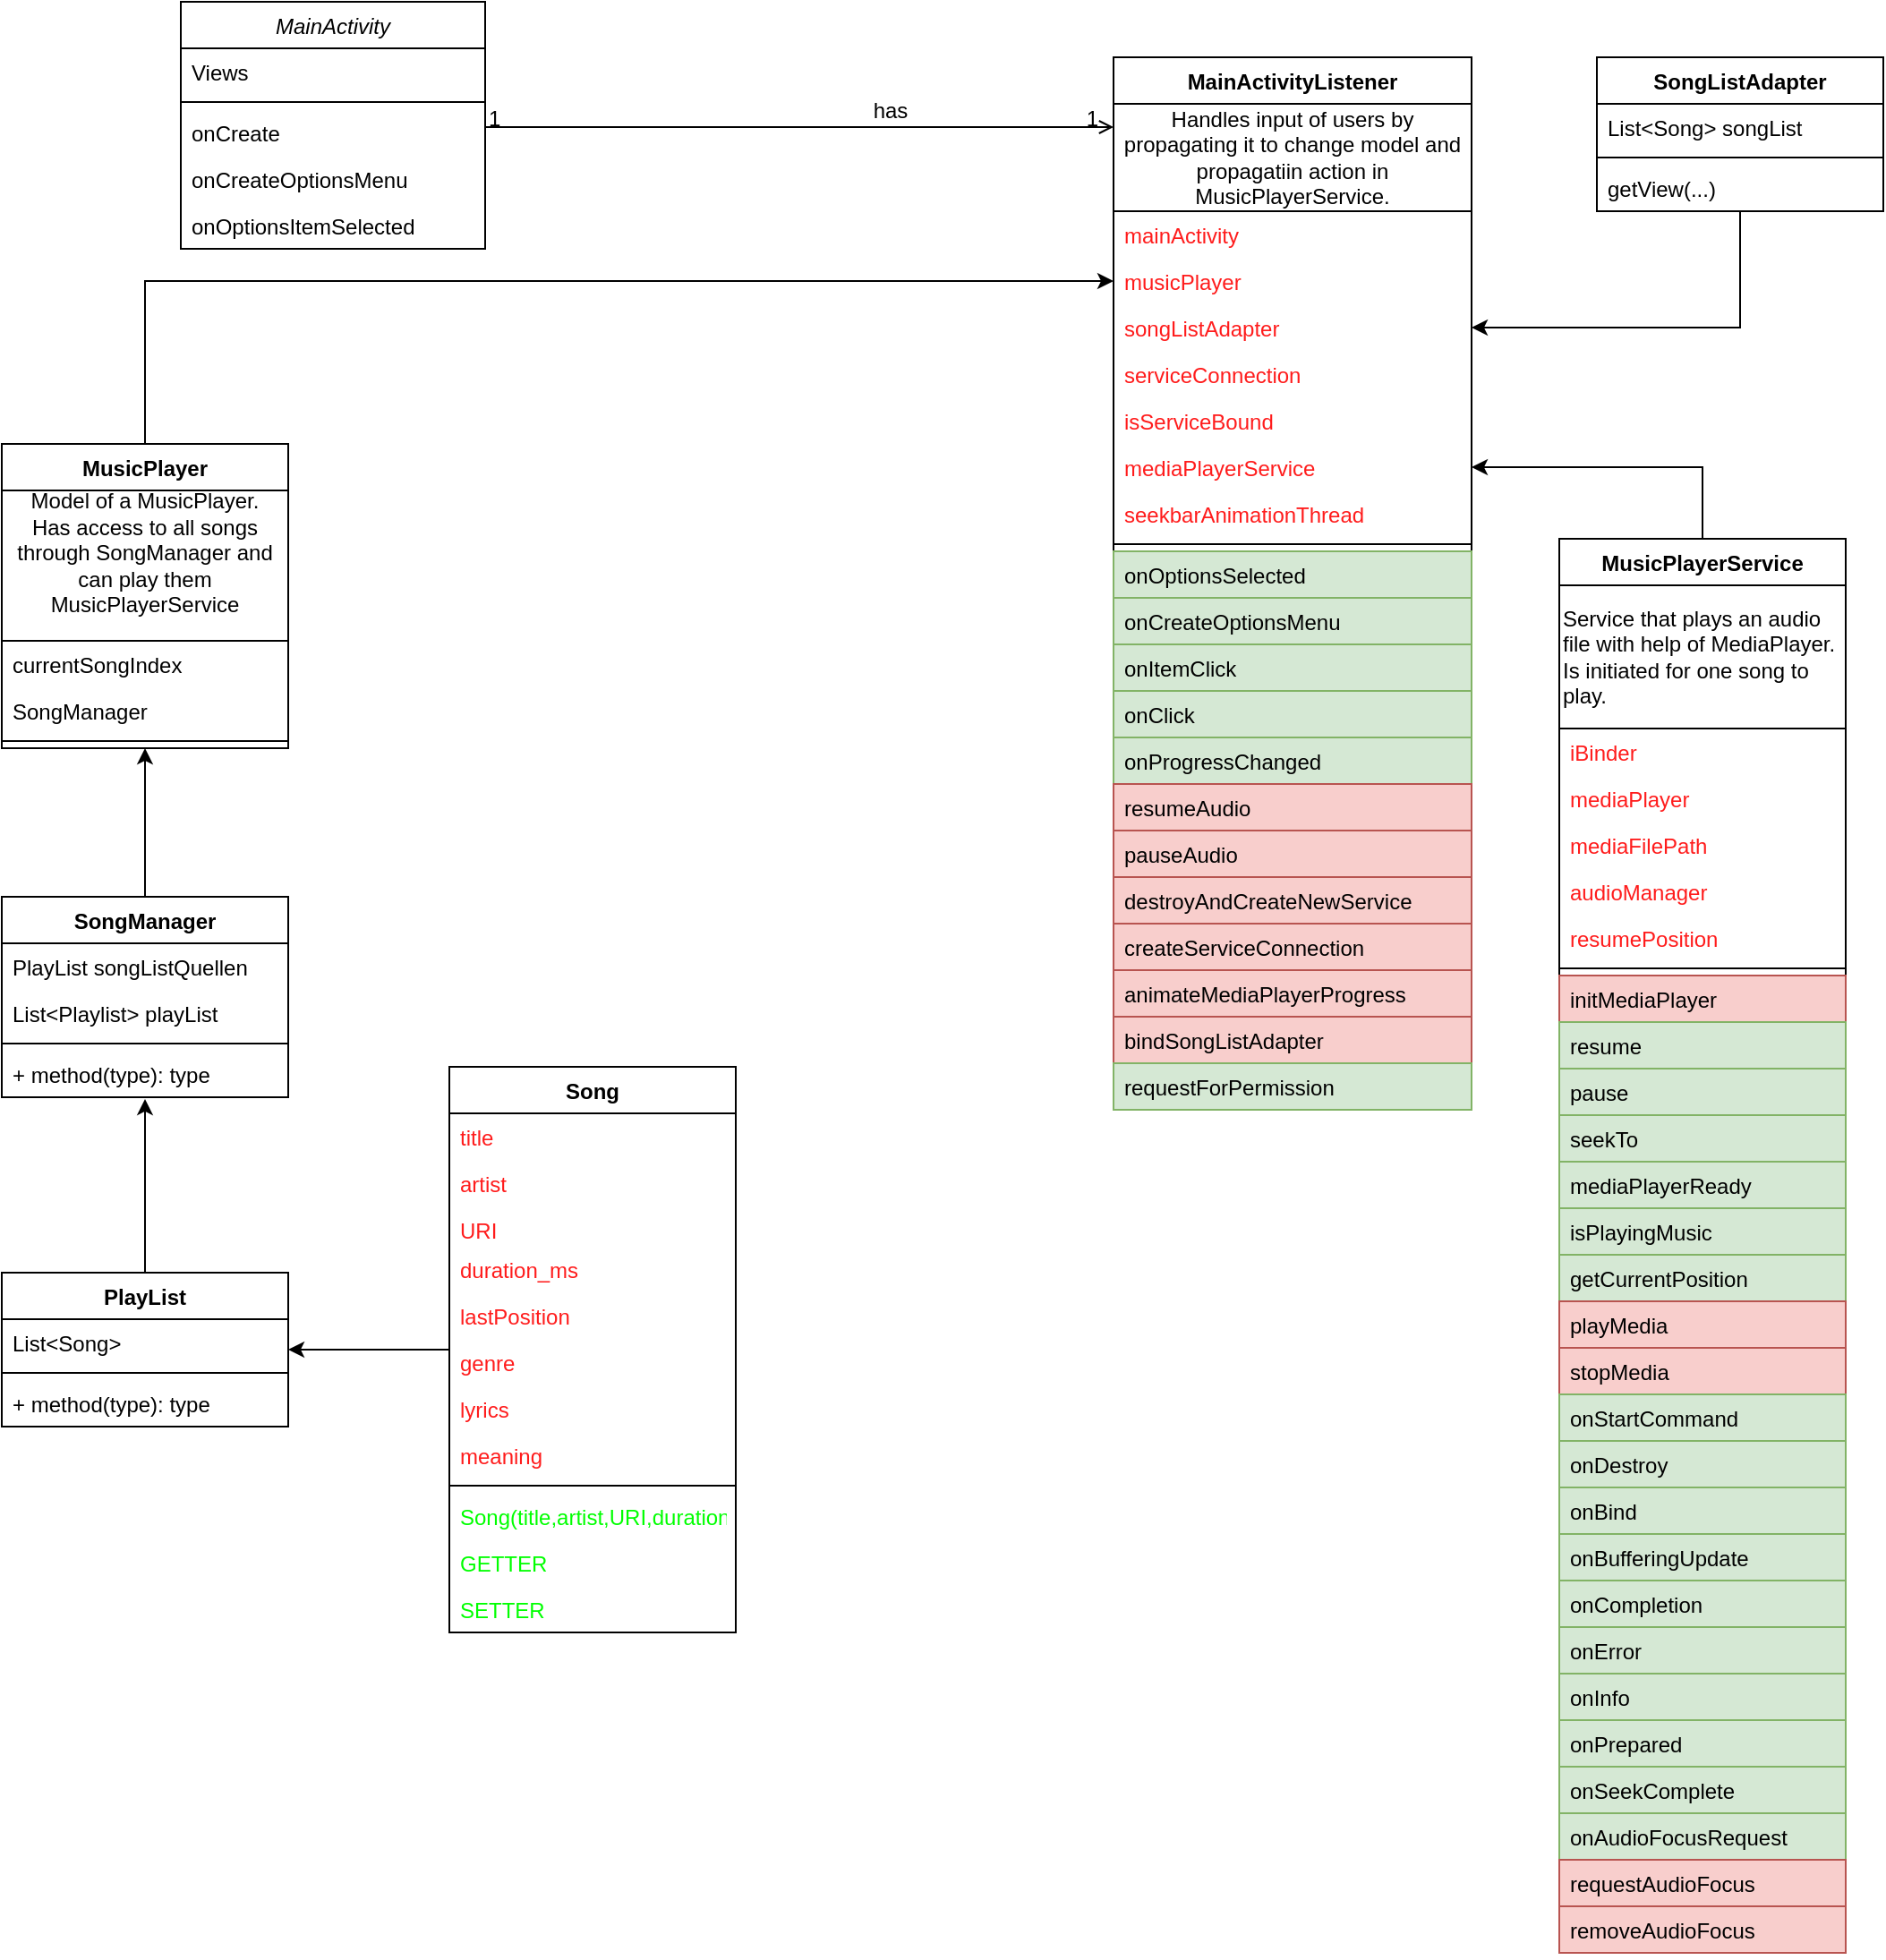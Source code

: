 <mxfile version="14.1.8" type="github">
  <diagram id="C5RBs43oDa-KdzZeNtuy" name="Page-1">
    <mxGraphModel dx="1422" dy="735" grid="1" gridSize="10" guides="1" tooltips="1" connect="1" arrows="1" fold="1" page="1" pageScale="1" pageWidth="827" pageHeight="1169" math="0" shadow="0">
      <root>
        <mxCell id="WIyWlLk6GJQsqaUBKTNV-0" />
        <mxCell id="WIyWlLk6GJQsqaUBKTNV-1" parent="WIyWlLk6GJQsqaUBKTNV-0" />
        <mxCell id="zkfFHV4jXpPFQw0GAbJ--0" value="MainActivity" style="swimlane;fontStyle=2;align=center;verticalAlign=top;childLayout=stackLayout;horizontal=1;startSize=26;horizontalStack=0;resizeParent=1;resizeLast=0;collapsible=1;marginBottom=0;rounded=0;shadow=0;strokeWidth=1;" parent="WIyWlLk6GJQsqaUBKTNV-1" vertex="1">
          <mxGeometry x="140" y="10" width="170" height="138" as="geometry">
            <mxRectangle x="230" y="140" width="160" height="26" as="alternateBounds" />
          </mxGeometry>
        </mxCell>
        <mxCell id="zkfFHV4jXpPFQw0GAbJ--1" value="Views" style="text;align=left;verticalAlign=top;spacingLeft=4;spacingRight=4;overflow=hidden;rotatable=0;points=[[0,0.5],[1,0.5]];portConstraint=eastwest;" parent="zkfFHV4jXpPFQw0GAbJ--0" vertex="1">
          <mxGeometry y="26" width="170" height="26" as="geometry" />
        </mxCell>
        <mxCell id="zkfFHV4jXpPFQw0GAbJ--4" value="" style="line;html=1;strokeWidth=1;align=left;verticalAlign=middle;spacingTop=-1;spacingLeft=3;spacingRight=3;rotatable=0;labelPosition=right;points=[];portConstraint=eastwest;" parent="zkfFHV4jXpPFQw0GAbJ--0" vertex="1">
          <mxGeometry y="52" width="170" height="8" as="geometry" />
        </mxCell>
        <mxCell id="zkfFHV4jXpPFQw0GAbJ--5" value="onCreate&#xa;" style="text;align=left;verticalAlign=top;spacingLeft=4;spacingRight=4;overflow=hidden;rotatable=0;points=[[0,0.5],[1,0.5]];portConstraint=eastwest;" parent="zkfFHV4jXpPFQw0GAbJ--0" vertex="1">
          <mxGeometry y="60" width="170" height="26" as="geometry" />
        </mxCell>
        <mxCell id="A6s-E-ukSPN_syaUcLGg-0" value="onCreateOptionsMenu&#xa;&#xa;" style="text;align=left;verticalAlign=top;spacingLeft=4;spacingRight=4;overflow=hidden;rotatable=0;points=[[0,0.5],[1,0.5]];portConstraint=eastwest;" parent="zkfFHV4jXpPFQw0GAbJ--0" vertex="1">
          <mxGeometry y="86" width="170" height="26" as="geometry" />
        </mxCell>
        <mxCell id="A6s-E-ukSPN_syaUcLGg-1" value="onOptionsItemSelected&#xa;" style="text;align=left;verticalAlign=top;spacingLeft=4;spacingRight=4;overflow=hidden;rotatable=0;points=[[0,0.5],[1,0.5]];portConstraint=eastwest;" parent="zkfFHV4jXpPFQw0GAbJ--0" vertex="1">
          <mxGeometry y="112" width="170" height="26" as="geometry" />
        </mxCell>
        <mxCell id="zkfFHV4jXpPFQw0GAbJ--17" value="MainActivityListener" style="swimlane;fontStyle=1;align=center;verticalAlign=top;childLayout=stackLayout;horizontal=1;startSize=26;horizontalStack=0;resizeParent=1;resizeLast=0;collapsible=1;marginBottom=0;rounded=0;shadow=0;strokeWidth=1;" parent="WIyWlLk6GJQsqaUBKTNV-1" vertex="1">
          <mxGeometry x="661" y="41" width="200" height="588" as="geometry">
            <mxRectangle x="550" y="140" width="160" height="26" as="alternateBounds" />
          </mxGeometry>
        </mxCell>
        <mxCell id="5qoIg5QfOp-UZJT98IV1-1" value="Handles input of users by propagating it to change model and propagatiin action in MusicPlayerService." style="rounded=0;whiteSpace=wrap;html=1;" vertex="1" parent="zkfFHV4jXpPFQw0GAbJ--17">
          <mxGeometry y="26" width="200" height="60" as="geometry" />
        </mxCell>
        <mxCell id="zkfFHV4jXpPFQw0GAbJ--18" value="mainActivity" style="text;align=left;verticalAlign=top;spacingLeft=4;spacingRight=4;overflow=hidden;rotatable=0;points=[[0,0.5],[1,0.5]];portConstraint=eastwest;fontColor=#FF1C1C;" parent="zkfFHV4jXpPFQw0GAbJ--17" vertex="1">
          <mxGeometry y="86" width="200" height="26" as="geometry" />
        </mxCell>
        <mxCell id="WmSsQWFspVbdHXG4wbYn-8" value="musicPlayer" style="text;align=left;verticalAlign=top;spacingLeft=4;spacingRight=4;overflow=hidden;rotatable=0;points=[[0,0.5],[1,0.5]];portConstraint=eastwest;rounded=0;shadow=0;html=0;fontColor=#FF1C1C;" parent="zkfFHV4jXpPFQw0GAbJ--17" vertex="1">
          <mxGeometry y="112" width="200" height="26" as="geometry" />
        </mxCell>
        <mxCell id="A6s-E-ukSPN_syaUcLGg-9" value="songListAdapter&#xa;" style="text;align=left;verticalAlign=top;spacingLeft=4;spacingRight=4;overflow=hidden;rotatable=0;points=[[0,0.5],[1,0.5]];portConstraint=eastwest;rounded=0;shadow=0;html=0;fontColor=#FF1C1C;" parent="zkfFHV4jXpPFQw0GAbJ--17" vertex="1">
          <mxGeometry y="138" width="200" height="26" as="geometry" />
        </mxCell>
        <mxCell id="zkfFHV4jXpPFQw0GAbJ--20" value="serviceConnection" style="text;align=left;verticalAlign=top;spacingLeft=4;spacingRight=4;overflow=hidden;rotatable=0;points=[[0,0.5],[1,0.5]];portConstraint=eastwest;rounded=0;shadow=0;html=0;fontColor=#FF1C1C;" parent="zkfFHV4jXpPFQw0GAbJ--17" vertex="1">
          <mxGeometry y="164" width="200" height="26" as="geometry" />
        </mxCell>
        <mxCell id="zkfFHV4jXpPFQw0GAbJ--22" value="isServiceBound&#xa;" style="text;align=left;verticalAlign=top;spacingLeft=4;spacingRight=4;overflow=hidden;rotatable=0;points=[[0,0.5],[1,0.5]];portConstraint=eastwest;rounded=0;shadow=0;html=0;fontColor=#FF1C1C;" parent="zkfFHV4jXpPFQw0GAbJ--17" vertex="1">
          <mxGeometry y="190" width="200" height="26" as="geometry" />
        </mxCell>
        <mxCell id="WmSsQWFspVbdHXG4wbYn-39" value="mediaPlayerService" style="text;align=left;verticalAlign=top;spacingLeft=4;spacingRight=4;overflow=hidden;rotatable=0;points=[[0,0.5],[1,0.5]];portConstraint=eastwest;rounded=0;shadow=0;html=0;fontColor=#FF1C1C;" parent="zkfFHV4jXpPFQw0GAbJ--17" vertex="1">
          <mxGeometry y="216" width="200" height="26" as="geometry" />
        </mxCell>
        <mxCell id="5qoIg5QfOp-UZJT98IV1-10" value="seekbarAnimationThread&#xa;" style="text;align=left;verticalAlign=top;spacingLeft=4;spacingRight=4;overflow=hidden;rotatable=0;points=[[0,0.5],[1,0.5]];portConstraint=eastwest;rounded=0;shadow=0;html=0;fontColor=#FF1C1C;" vertex="1" parent="zkfFHV4jXpPFQw0GAbJ--17">
          <mxGeometry y="242" width="200" height="26" as="geometry" />
        </mxCell>
        <mxCell id="zkfFHV4jXpPFQw0GAbJ--23" value="" style="line;html=1;strokeWidth=1;align=left;verticalAlign=middle;spacingTop=-1;spacingLeft=3;spacingRight=3;rotatable=0;labelPosition=right;points=[];portConstraint=eastwest;" parent="zkfFHV4jXpPFQw0GAbJ--17" vertex="1">
          <mxGeometry y="268" width="200" height="8" as="geometry" />
        </mxCell>
        <mxCell id="zkfFHV4jXpPFQw0GAbJ--25" value="onOptionsSelected" style="text;align=left;verticalAlign=top;spacingLeft=4;spacingRight=4;overflow=hidden;rotatable=0;points=[[0,0.5],[1,0.5]];portConstraint=eastwest;fillColor=#d5e8d4;strokeColor=#82b366;" parent="zkfFHV4jXpPFQw0GAbJ--17" vertex="1">
          <mxGeometry y="276" width="200" height="26" as="geometry" />
        </mxCell>
        <mxCell id="WmSsQWFspVbdHXG4wbYn-10" value="onCreateOptionsMenu" style="text;strokeColor=#82b366;fillColor=#d5e8d4;align=left;verticalAlign=top;spacingLeft=4;spacingRight=4;overflow=hidden;rotatable=0;points=[[0,0.5],[1,0.5]];portConstraint=eastwest;" parent="zkfFHV4jXpPFQw0GAbJ--17" vertex="1">
          <mxGeometry y="302" width="200" height="26" as="geometry" />
        </mxCell>
        <mxCell id="WmSsQWFspVbdHXG4wbYn-11" value="onItemClick" style="text;strokeColor=#82b366;fillColor=#d5e8d4;align=left;verticalAlign=top;spacingLeft=4;spacingRight=4;overflow=hidden;rotatable=0;points=[[0,0.5],[1,0.5]];portConstraint=eastwest;" parent="zkfFHV4jXpPFQw0GAbJ--17" vertex="1">
          <mxGeometry y="328" width="200" height="26" as="geometry" />
        </mxCell>
        <mxCell id="5qoIg5QfOp-UZJT98IV1-11" value="onClick" style="text;strokeColor=#82b366;fillColor=#d5e8d4;align=left;verticalAlign=top;spacingLeft=4;spacingRight=4;overflow=hidden;rotatable=0;points=[[0,0.5],[1,0.5]];portConstraint=eastwest;" vertex="1" parent="zkfFHV4jXpPFQw0GAbJ--17">
          <mxGeometry y="354" width="200" height="26" as="geometry" />
        </mxCell>
        <mxCell id="5qoIg5QfOp-UZJT98IV1-12" value="onProgressChanged" style="text;strokeColor=#82b366;fillColor=#d5e8d4;align=left;verticalAlign=top;spacingLeft=4;spacingRight=4;overflow=hidden;rotatable=0;points=[[0,0.5],[1,0.5]];portConstraint=eastwest;" vertex="1" parent="zkfFHV4jXpPFQw0GAbJ--17">
          <mxGeometry y="380" width="200" height="26" as="geometry" />
        </mxCell>
        <mxCell id="5qoIg5QfOp-UZJT98IV1-18" value="resumeAudio&#xa;" style="text;strokeColor=#b85450;fillColor=#f8cecc;align=left;verticalAlign=top;spacingLeft=4;spacingRight=4;overflow=hidden;rotatable=0;points=[[0,0.5],[1,0.5]];portConstraint=eastwest;" vertex="1" parent="zkfFHV4jXpPFQw0GAbJ--17">
          <mxGeometry y="406" width="200" height="26" as="geometry" />
        </mxCell>
        <mxCell id="5qoIg5QfOp-UZJT98IV1-19" value="pauseAudio" style="text;strokeColor=#b85450;fillColor=#f8cecc;align=left;verticalAlign=top;spacingLeft=4;spacingRight=4;overflow=hidden;rotatable=0;points=[[0,0.5],[1,0.5]];portConstraint=eastwest;" vertex="1" parent="zkfFHV4jXpPFQw0GAbJ--17">
          <mxGeometry y="432" width="200" height="26" as="geometry" />
        </mxCell>
        <mxCell id="5qoIg5QfOp-UZJT98IV1-13" value="destroyAndCreateNewService" style="text;strokeColor=#b85450;fillColor=#f8cecc;align=left;verticalAlign=top;spacingLeft=4;spacingRight=4;overflow=hidden;rotatable=0;points=[[0,0.5],[1,0.5]];portConstraint=eastwest;" vertex="1" parent="zkfFHV4jXpPFQw0GAbJ--17">
          <mxGeometry y="458" width="200" height="26" as="geometry" />
        </mxCell>
        <mxCell id="5qoIg5QfOp-UZJT98IV1-14" value="createServiceConnection" style="text;strokeColor=#b85450;fillColor=#f8cecc;align=left;verticalAlign=top;spacingLeft=4;spacingRight=4;overflow=hidden;rotatable=0;points=[[0,0.5],[1,0.5]];portConstraint=eastwest;" vertex="1" parent="zkfFHV4jXpPFQw0GAbJ--17">
          <mxGeometry y="484" width="200" height="26" as="geometry" />
        </mxCell>
        <mxCell id="5qoIg5QfOp-UZJT98IV1-15" value="animateMediaPlayerProgress" style="text;strokeColor=#b85450;fillColor=#f8cecc;align=left;verticalAlign=top;spacingLeft=4;spacingRight=4;overflow=hidden;rotatable=0;points=[[0,0.5],[1,0.5]];portConstraint=eastwest;" vertex="1" parent="zkfFHV4jXpPFQw0GAbJ--17">
          <mxGeometry y="510" width="200" height="26" as="geometry" />
        </mxCell>
        <mxCell id="5qoIg5QfOp-UZJT98IV1-16" value="bindSongListAdapter" style="text;strokeColor=#b85450;fillColor=#f8cecc;align=left;verticalAlign=top;spacingLeft=4;spacingRight=4;overflow=hidden;rotatable=0;points=[[0,0.5],[1,0.5]];portConstraint=eastwest;" vertex="1" parent="zkfFHV4jXpPFQw0GAbJ--17">
          <mxGeometry y="536" width="200" height="26" as="geometry" />
        </mxCell>
        <mxCell id="5qoIg5QfOp-UZJT98IV1-17" value="requestForPermission" style="text;strokeColor=#82b366;fillColor=#d5e8d4;align=left;verticalAlign=top;spacingLeft=4;spacingRight=4;overflow=hidden;rotatable=0;points=[[0,0.5],[1,0.5]];portConstraint=eastwest;" vertex="1" parent="zkfFHV4jXpPFQw0GAbJ--17">
          <mxGeometry y="562" width="200" height="26" as="geometry" />
        </mxCell>
        <mxCell id="zkfFHV4jXpPFQw0GAbJ--26" value="" style="endArrow=open;shadow=0;strokeWidth=1;rounded=0;endFill=1;edgeStyle=elbowEdgeStyle;elbow=vertical;" parent="WIyWlLk6GJQsqaUBKTNV-1" source="zkfFHV4jXpPFQw0GAbJ--0" target="zkfFHV4jXpPFQw0GAbJ--17" edge="1">
          <mxGeometry x="0.5" y="41" relative="1" as="geometry">
            <mxPoint x="380" y="192" as="sourcePoint" />
            <mxPoint x="540" y="192" as="targetPoint" />
            <mxPoint x="-40" y="32" as="offset" />
            <Array as="points">
              <mxPoint x="520" y="80" />
            </Array>
          </mxGeometry>
        </mxCell>
        <mxCell id="zkfFHV4jXpPFQw0GAbJ--27" value="1" style="resizable=0;align=left;verticalAlign=bottom;labelBackgroundColor=none;fontSize=12;" parent="zkfFHV4jXpPFQw0GAbJ--26" connectable="0" vertex="1">
          <mxGeometry x="-1" relative="1" as="geometry">
            <mxPoint y="4" as="offset" />
          </mxGeometry>
        </mxCell>
        <mxCell id="zkfFHV4jXpPFQw0GAbJ--28" value="1" style="resizable=0;align=right;verticalAlign=bottom;labelBackgroundColor=none;fontSize=12;" parent="zkfFHV4jXpPFQw0GAbJ--26" connectable="0" vertex="1">
          <mxGeometry x="1" relative="1" as="geometry">
            <mxPoint x="-7" y="4" as="offset" />
          </mxGeometry>
        </mxCell>
        <mxCell id="zkfFHV4jXpPFQw0GAbJ--29" value="has" style="text;html=1;resizable=0;points=[];;align=center;verticalAlign=middle;labelBackgroundColor=none;rounded=0;shadow=0;strokeWidth=1;fontSize=12;" parent="zkfFHV4jXpPFQw0GAbJ--26" vertex="1" connectable="0">
          <mxGeometry x="0.5" y="49" relative="1" as="geometry">
            <mxPoint x="-38" y="40" as="offset" />
          </mxGeometry>
        </mxCell>
        <mxCell id="A6s-E-ukSPN_syaUcLGg-6" style="edgeStyle=orthogonalEdgeStyle;rounded=0;orthogonalLoop=1;jettySize=auto;html=1;entryX=1;entryY=0.5;entryDx=0;entryDy=0;exitX=0.5;exitY=0;exitDx=0;exitDy=0;" parent="WIyWlLk6GJQsqaUBKTNV-1" source="A6s-E-ukSPN_syaUcLGg-2" target="WmSsQWFspVbdHXG4wbYn-39" edge="1">
          <mxGeometry relative="1" as="geometry">
            <mxPoint x="881" y="310" as="sourcePoint" />
          </mxGeometry>
        </mxCell>
        <mxCell id="A6s-E-ukSPN_syaUcLGg-2" value="MusicPlayerService" style="swimlane;fontStyle=1;align=center;verticalAlign=top;childLayout=stackLayout;horizontal=1;startSize=26;horizontalStack=0;resizeParent=1;resizeParentMax=0;resizeLast=0;collapsible=1;marginBottom=0;" parent="WIyWlLk6GJQsqaUBKTNV-1" vertex="1">
          <mxGeometry x="910" y="310" width="160" height="790" as="geometry" />
        </mxCell>
        <mxCell id="5qoIg5QfOp-UZJT98IV1-67" value="&lt;div&gt;&lt;font color=&quot;#000000&quot;&gt;Service that plays an audio file with help of MediaPlayer.&lt;/font&gt;&lt;/div&gt;&lt;div&gt;&lt;font color=&quot;#000000&quot;&gt;Is initiated for one song to play.&lt;br&gt;&lt;/font&gt;&lt;/div&gt;" style="whiteSpace=wrap;html=1;aspect=fixed;fontColor=#FF1C1C;align=left;" vertex="1" parent="A6s-E-ukSPN_syaUcLGg-2">
          <mxGeometry y="26" width="160" height="80" as="geometry" />
        </mxCell>
        <mxCell id="A6s-E-ukSPN_syaUcLGg-3" value="iBinder" style="text;strokeColor=none;fillColor=none;align=left;verticalAlign=top;spacingLeft=4;spacingRight=4;overflow=hidden;rotatable=0;points=[[0,0.5],[1,0.5]];portConstraint=eastwest;fontColor=#FF1C1C;" parent="A6s-E-ukSPN_syaUcLGg-2" vertex="1">
          <mxGeometry y="106" width="160" height="26" as="geometry" />
        </mxCell>
        <mxCell id="5qoIg5QfOp-UZJT98IV1-63" value="mediaPlayer" style="text;strokeColor=none;fillColor=none;align=left;verticalAlign=top;spacingLeft=4;spacingRight=4;overflow=hidden;rotatable=0;points=[[0,0.5],[1,0.5]];portConstraint=eastwest;fontColor=#FF1C1C;" vertex="1" parent="A6s-E-ukSPN_syaUcLGg-2">
          <mxGeometry y="132" width="160" height="26" as="geometry" />
        </mxCell>
        <mxCell id="5qoIg5QfOp-UZJT98IV1-64" value="mediaFilePath" style="text;strokeColor=none;fillColor=none;align=left;verticalAlign=top;spacingLeft=4;spacingRight=4;overflow=hidden;rotatable=0;points=[[0,0.5],[1,0.5]];portConstraint=eastwest;fontColor=#FF1C1C;" vertex="1" parent="A6s-E-ukSPN_syaUcLGg-2">
          <mxGeometry y="158" width="160" height="26" as="geometry" />
        </mxCell>
        <mxCell id="5qoIg5QfOp-UZJT98IV1-66" value="audioManager" style="text;strokeColor=none;fillColor=none;align=left;verticalAlign=top;spacingLeft=4;spacingRight=4;overflow=hidden;rotatable=0;points=[[0,0.5],[1,0.5]];portConstraint=eastwest;fontColor=#FF1C1C;" vertex="1" parent="A6s-E-ukSPN_syaUcLGg-2">
          <mxGeometry y="184" width="160" height="26" as="geometry" />
        </mxCell>
        <mxCell id="5qoIg5QfOp-UZJT98IV1-65" value="resumePosition" style="text;strokeColor=none;fillColor=none;align=left;verticalAlign=top;spacingLeft=4;spacingRight=4;overflow=hidden;rotatable=0;points=[[0,0.5],[1,0.5]];portConstraint=eastwest;fontColor=#FF1C1C;" vertex="1" parent="A6s-E-ukSPN_syaUcLGg-2">
          <mxGeometry y="210" width="160" height="26" as="geometry" />
        </mxCell>
        <mxCell id="A6s-E-ukSPN_syaUcLGg-4" value="" style="line;strokeWidth=1;fillColor=none;align=left;verticalAlign=middle;spacingTop=-1;spacingLeft=3;spacingRight=3;rotatable=0;labelPosition=right;points=[];portConstraint=eastwest;" parent="A6s-E-ukSPN_syaUcLGg-2" vertex="1">
          <mxGeometry y="236" width="160" height="8" as="geometry" />
        </mxCell>
        <mxCell id="5qoIg5QfOp-UZJT98IV1-22" value="initMediaPlayer" style="text;align=left;verticalAlign=top;spacingLeft=4;spacingRight=4;overflow=hidden;rotatable=0;points=[[0,0.5],[1,0.5]];portConstraint=eastwest;fillColor=#f8cecc;strokeColor=#b85450;" vertex="1" parent="A6s-E-ukSPN_syaUcLGg-2">
          <mxGeometry y="244" width="160" height="26" as="geometry" />
        </mxCell>
        <mxCell id="5qoIg5QfOp-UZJT98IV1-29" value="resume" style="text;align=left;verticalAlign=top;spacingLeft=4;spacingRight=4;overflow=hidden;rotatable=0;points=[[0,0.5],[1,0.5]];portConstraint=eastwest;fillColor=#d5e8d4;strokeColor=#82b366;" vertex="1" parent="A6s-E-ukSPN_syaUcLGg-2">
          <mxGeometry y="270" width="160" height="26" as="geometry" />
        </mxCell>
        <mxCell id="5qoIg5QfOp-UZJT98IV1-30" value="pause" style="text;align=left;verticalAlign=top;spacingLeft=4;spacingRight=4;overflow=hidden;rotatable=0;points=[[0,0.5],[1,0.5]];portConstraint=eastwest;fillColor=#d5e8d4;strokeColor=#82b366;" vertex="1" parent="A6s-E-ukSPN_syaUcLGg-2">
          <mxGeometry y="296" width="160" height="26" as="geometry" />
        </mxCell>
        <mxCell id="5qoIg5QfOp-UZJT98IV1-33" value="seekTo&#xa;" style="text;align=left;verticalAlign=top;spacingLeft=4;spacingRight=4;overflow=hidden;rotatable=0;points=[[0,0.5],[1,0.5]];portConstraint=eastwest;fillColor=#d5e8d4;strokeColor=#82b366;" vertex="1" parent="A6s-E-ukSPN_syaUcLGg-2">
          <mxGeometry y="322" width="160" height="26" as="geometry" />
        </mxCell>
        <mxCell id="5qoIg5QfOp-UZJT98IV1-31" value="mediaPlayerReady&#xa;" style="text;align=left;verticalAlign=top;spacingLeft=4;spacingRight=4;overflow=hidden;rotatable=0;points=[[0,0.5],[1,0.5]];portConstraint=eastwest;fillColor=#d5e8d4;strokeColor=#82b366;" vertex="1" parent="A6s-E-ukSPN_syaUcLGg-2">
          <mxGeometry y="348" width="160" height="26" as="geometry" />
        </mxCell>
        <mxCell id="5qoIg5QfOp-UZJT98IV1-34" value="isPlayingMusic&#xa;" style="text;align=left;verticalAlign=top;spacingLeft=4;spacingRight=4;overflow=hidden;rotatable=0;points=[[0,0.5],[1,0.5]];portConstraint=eastwest;fillColor=#d5e8d4;strokeColor=#82b366;" vertex="1" parent="A6s-E-ukSPN_syaUcLGg-2">
          <mxGeometry y="374" width="160" height="26" as="geometry" />
        </mxCell>
        <mxCell id="5qoIg5QfOp-UZJT98IV1-35" value="getCurrentPosition&#xa;" style="text;align=left;verticalAlign=top;spacingLeft=4;spacingRight=4;overflow=hidden;rotatable=0;points=[[0,0.5],[1,0.5]];portConstraint=eastwest;fillColor=#d5e8d4;strokeColor=#82b366;" vertex="1" parent="A6s-E-ukSPN_syaUcLGg-2">
          <mxGeometry y="400" width="160" height="26" as="geometry" />
        </mxCell>
        <mxCell id="5qoIg5QfOp-UZJT98IV1-36" value="playMedia&#xa;" style="text;align=left;verticalAlign=top;spacingLeft=4;spacingRight=4;overflow=hidden;rotatable=0;points=[[0,0.5],[1,0.5]];portConstraint=eastwest;fillColor=#f8cecc;strokeColor=#b85450;" vertex="1" parent="A6s-E-ukSPN_syaUcLGg-2">
          <mxGeometry y="426" width="160" height="26" as="geometry" />
        </mxCell>
        <mxCell id="5qoIg5QfOp-UZJT98IV1-37" value="stopMedia" style="text;align=left;verticalAlign=top;spacingLeft=4;spacingRight=4;overflow=hidden;rotatable=0;points=[[0,0.5],[1,0.5]];portConstraint=eastwest;fillColor=#f8cecc;strokeColor=#b85450;" vertex="1" parent="A6s-E-ukSPN_syaUcLGg-2">
          <mxGeometry y="452" width="160" height="26" as="geometry" />
        </mxCell>
        <mxCell id="5qoIg5QfOp-UZJT98IV1-38" value="onStartCommand" style="text;align=left;verticalAlign=top;spacingLeft=4;spacingRight=4;overflow=hidden;rotatable=0;points=[[0,0.5],[1,0.5]];portConstraint=eastwest;fillColor=#d5e8d4;strokeColor=#82b366;" vertex="1" parent="A6s-E-ukSPN_syaUcLGg-2">
          <mxGeometry y="478" width="160" height="26" as="geometry" />
        </mxCell>
        <mxCell id="5qoIg5QfOp-UZJT98IV1-52" value="onDestroy" style="text;align=left;verticalAlign=top;spacingLeft=4;spacingRight=4;overflow=hidden;rotatable=0;points=[[0,0.5],[1,0.5]];portConstraint=eastwest;fillColor=#d5e8d4;strokeColor=#82b366;" vertex="1" parent="A6s-E-ukSPN_syaUcLGg-2">
          <mxGeometry y="504" width="160" height="26" as="geometry" />
        </mxCell>
        <mxCell id="5qoIg5QfOp-UZJT98IV1-53" value="onBind" style="text;align=left;verticalAlign=top;spacingLeft=4;spacingRight=4;overflow=hidden;rotatable=0;points=[[0,0.5],[1,0.5]];portConstraint=eastwest;fillColor=#d5e8d4;strokeColor=#82b366;" vertex="1" parent="A6s-E-ukSPN_syaUcLGg-2">
          <mxGeometry y="530" width="160" height="26" as="geometry" />
        </mxCell>
        <mxCell id="5qoIg5QfOp-UZJT98IV1-54" value="onBufferingUpdate" style="text;align=left;verticalAlign=top;spacingLeft=4;spacingRight=4;overflow=hidden;rotatable=0;points=[[0,0.5],[1,0.5]];portConstraint=eastwest;fillColor=#d5e8d4;strokeColor=#82b366;" vertex="1" parent="A6s-E-ukSPN_syaUcLGg-2">
          <mxGeometry y="556" width="160" height="26" as="geometry" />
        </mxCell>
        <mxCell id="5qoIg5QfOp-UZJT98IV1-55" value="onCompletion" style="text;align=left;verticalAlign=top;spacingLeft=4;spacingRight=4;overflow=hidden;rotatable=0;points=[[0,0.5],[1,0.5]];portConstraint=eastwest;fillColor=#d5e8d4;strokeColor=#82b366;" vertex="1" parent="A6s-E-ukSPN_syaUcLGg-2">
          <mxGeometry y="582" width="160" height="26" as="geometry" />
        </mxCell>
        <mxCell id="5qoIg5QfOp-UZJT98IV1-56" value="onError" style="text;align=left;verticalAlign=top;spacingLeft=4;spacingRight=4;overflow=hidden;rotatable=0;points=[[0,0.5],[1,0.5]];portConstraint=eastwest;fillColor=#d5e8d4;strokeColor=#82b366;" vertex="1" parent="A6s-E-ukSPN_syaUcLGg-2">
          <mxGeometry y="608" width="160" height="26" as="geometry" />
        </mxCell>
        <mxCell id="5qoIg5QfOp-UZJT98IV1-57" value="onInfo" style="text;align=left;verticalAlign=top;spacingLeft=4;spacingRight=4;overflow=hidden;rotatable=0;points=[[0,0.5],[1,0.5]];portConstraint=eastwest;fillColor=#d5e8d4;strokeColor=#82b366;" vertex="1" parent="A6s-E-ukSPN_syaUcLGg-2">
          <mxGeometry y="634" width="160" height="26" as="geometry" />
        </mxCell>
        <mxCell id="5qoIg5QfOp-UZJT98IV1-58" value="onPrepared" style="text;align=left;verticalAlign=top;spacingLeft=4;spacingRight=4;overflow=hidden;rotatable=0;points=[[0,0.5],[1,0.5]];portConstraint=eastwest;fillColor=#d5e8d4;strokeColor=#82b366;" vertex="1" parent="A6s-E-ukSPN_syaUcLGg-2">
          <mxGeometry y="660" width="160" height="26" as="geometry" />
        </mxCell>
        <mxCell id="5qoIg5QfOp-UZJT98IV1-59" value="onSeekComplete" style="text;align=left;verticalAlign=top;spacingLeft=4;spacingRight=4;overflow=hidden;rotatable=0;points=[[0,0.5],[1,0.5]];portConstraint=eastwest;fillColor=#d5e8d4;strokeColor=#82b366;" vertex="1" parent="A6s-E-ukSPN_syaUcLGg-2">
          <mxGeometry y="686" width="160" height="26" as="geometry" />
        </mxCell>
        <mxCell id="5qoIg5QfOp-UZJT98IV1-60" value="onAudioFocusRequest" style="text;align=left;verticalAlign=top;spacingLeft=4;spacingRight=4;overflow=hidden;rotatable=0;points=[[0,0.5],[1,0.5]];portConstraint=eastwest;fillColor=#d5e8d4;strokeColor=#82b366;" vertex="1" parent="A6s-E-ukSPN_syaUcLGg-2">
          <mxGeometry y="712" width="160" height="26" as="geometry" />
        </mxCell>
        <mxCell id="5qoIg5QfOp-UZJT98IV1-61" value="requestAudioFocus" style="text;align=left;verticalAlign=top;spacingLeft=4;spacingRight=4;overflow=hidden;rotatable=0;points=[[0,0.5],[1,0.5]];portConstraint=eastwest;fillColor=#f8cecc;strokeColor=#b85450;" vertex="1" parent="A6s-E-ukSPN_syaUcLGg-2">
          <mxGeometry y="738" width="160" height="26" as="geometry" />
        </mxCell>
        <mxCell id="5qoIg5QfOp-UZJT98IV1-62" value="removeAudioFocus" style="text;align=left;verticalAlign=top;spacingLeft=4;spacingRight=4;overflow=hidden;rotatable=0;points=[[0,0.5],[1,0.5]];portConstraint=eastwest;fillColor=#f8cecc;strokeColor=#b85450;" vertex="1" parent="A6s-E-ukSPN_syaUcLGg-2">
          <mxGeometry y="764" width="160" height="26" as="geometry" />
        </mxCell>
        <mxCell id="WmSsQWFspVbdHXG4wbYn-30" style="edgeStyle=orthogonalEdgeStyle;rounded=0;orthogonalLoop=1;jettySize=auto;html=1;" parent="WIyWlLk6GJQsqaUBKTNV-1" source="A6s-E-ukSPN_syaUcLGg-11" target="WmSsQWFspVbdHXG4wbYn-8" edge="1">
          <mxGeometry relative="1" as="geometry" />
        </mxCell>
        <mxCell id="A6s-E-ukSPN_syaUcLGg-11" value="MusicPlayer" style="swimlane;fontStyle=1;align=center;verticalAlign=top;childLayout=stackLayout;horizontal=1;startSize=26;horizontalStack=0;resizeParent=1;resizeParentMax=0;resizeLast=0;collapsible=1;marginBottom=0;" parent="WIyWlLk6GJQsqaUBKTNV-1" vertex="1">
          <mxGeometry x="40" y="257" width="160" height="170" as="geometry" />
        </mxCell>
        <mxCell id="5qoIg5QfOp-UZJT98IV1-0" value="&lt;div&gt;Model of a MusicPlayer.&lt;/div&gt;&lt;div&gt;Has access to all songs through SongManager and can play them MusicPlayerService&lt;/div&gt;&lt;div&gt;&lt;br&gt;&lt;/div&gt;" style="rounded=0;whiteSpace=wrap;html=1;" vertex="1" parent="A6s-E-ukSPN_syaUcLGg-11">
          <mxGeometry y="26" width="160" height="84" as="geometry" />
        </mxCell>
        <mxCell id="A6s-E-ukSPN_syaUcLGg-10" value="currentSongIndex" style="text;align=left;verticalAlign=top;spacingLeft=4;spacingRight=4;overflow=hidden;rotatable=0;points=[[0,0.5],[1,0.5]];portConstraint=eastwest;rounded=0;shadow=0;html=0;" parent="A6s-E-ukSPN_syaUcLGg-11" vertex="1">
          <mxGeometry y="110" width="160" height="26" as="geometry" />
        </mxCell>
        <mxCell id="zkfFHV4jXpPFQw0GAbJ--21" value="SongManager" style="text;align=left;verticalAlign=top;spacingLeft=4;spacingRight=4;overflow=hidden;rotatable=0;points=[[0,0.5],[1,0.5]];portConstraint=eastwest;rounded=0;shadow=0;html=0;" parent="A6s-E-ukSPN_syaUcLGg-11" vertex="1">
          <mxGeometry y="136" width="160" height="26" as="geometry" />
        </mxCell>
        <mxCell id="A6s-E-ukSPN_syaUcLGg-13" value="" style="line;strokeWidth=1;fillColor=none;align=left;verticalAlign=middle;spacingTop=-1;spacingLeft=3;spacingRight=3;rotatable=0;labelPosition=right;points=[];portConstraint=eastwest;" parent="A6s-E-ukSPN_syaUcLGg-11" vertex="1">
          <mxGeometry y="162" width="160" height="8" as="geometry" />
        </mxCell>
        <mxCell id="5qoIg5QfOp-UZJT98IV1-5" style="edgeStyle=orthogonalEdgeStyle;rounded=0;orthogonalLoop=1;jettySize=auto;html=1;entryX=0.5;entryY=1;entryDx=0;entryDy=0;" edge="1" parent="WIyWlLk6GJQsqaUBKTNV-1" source="WmSsQWFspVbdHXG4wbYn-0" target="A6s-E-ukSPN_syaUcLGg-11">
          <mxGeometry relative="1" as="geometry">
            <mxPoint x="119.04" y="494" as="targetPoint" />
          </mxGeometry>
        </mxCell>
        <mxCell id="WmSsQWFspVbdHXG4wbYn-0" value="SongManager" style="swimlane;fontStyle=1;align=center;verticalAlign=top;childLayout=stackLayout;horizontal=1;startSize=26;horizontalStack=0;resizeParent=1;resizeParentMax=0;resizeLast=0;collapsible=1;marginBottom=0;" parent="WIyWlLk6GJQsqaUBKTNV-1" vertex="1">
          <mxGeometry x="40" y="510" width="160" height="112" as="geometry" />
        </mxCell>
        <mxCell id="WmSsQWFspVbdHXG4wbYn-1" value="PlayList songListQuellen" style="text;strokeColor=none;fillColor=none;align=left;verticalAlign=top;spacingLeft=4;spacingRight=4;overflow=hidden;rotatable=0;points=[[0,0.5],[1,0.5]];portConstraint=eastwest;" parent="WmSsQWFspVbdHXG4wbYn-0" vertex="1">
          <mxGeometry y="26" width="160" height="26" as="geometry" />
        </mxCell>
        <mxCell id="WmSsQWFspVbdHXG4wbYn-33" value="List&lt;Playlist&gt; playList" style="text;strokeColor=none;fillColor=none;align=left;verticalAlign=top;spacingLeft=4;spacingRight=4;overflow=hidden;rotatable=0;points=[[0,0.5],[1,0.5]];portConstraint=eastwest;" parent="WmSsQWFspVbdHXG4wbYn-0" vertex="1">
          <mxGeometry y="52" width="160" height="26" as="geometry" />
        </mxCell>
        <mxCell id="WmSsQWFspVbdHXG4wbYn-2" value="" style="line;strokeWidth=1;fillColor=none;align=left;verticalAlign=middle;spacingTop=-1;spacingLeft=3;spacingRight=3;rotatable=0;labelPosition=right;points=[];portConstraint=eastwest;" parent="WmSsQWFspVbdHXG4wbYn-0" vertex="1">
          <mxGeometry y="78" width="160" height="8" as="geometry" />
        </mxCell>
        <mxCell id="WmSsQWFspVbdHXG4wbYn-3" value="+ method(type): type" style="text;strokeColor=none;fillColor=none;align=left;verticalAlign=top;spacingLeft=4;spacingRight=4;overflow=hidden;rotatable=0;points=[[0,0.5],[1,0.5]];portConstraint=eastwest;" parent="WmSsQWFspVbdHXG4wbYn-0" vertex="1">
          <mxGeometry y="86" width="160" height="26" as="geometry" />
        </mxCell>
        <mxCell id="WmSsQWFspVbdHXG4wbYn-29" style="edgeStyle=orthogonalEdgeStyle;rounded=0;orthogonalLoop=1;jettySize=auto;html=1;" parent="WIyWlLk6GJQsqaUBKTNV-1" source="WmSsQWFspVbdHXG4wbYn-4" target="A6s-E-ukSPN_syaUcLGg-9" edge="1">
          <mxGeometry relative="1" as="geometry" />
        </mxCell>
        <mxCell id="WmSsQWFspVbdHXG4wbYn-4" value="SongListAdapter" style="swimlane;fontStyle=1;align=center;verticalAlign=top;childLayout=stackLayout;horizontal=1;startSize=26;horizontalStack=0;resizeParent=1;resizeParentMax=0;resizeLast=0;collapsible=1;marginBottom=0;" parent="WIyWlLk6GJQsqaUBKTNV-1" vertex="1">
          <mxGeometry x="931" y="41" width="160" height="86" as="geometry" />
        </mxCell>
        <mxCell id="WmSsQWFspVbdHXG4wbYn-5" value="List&lt;Song&gt; songList" style="text;strokeColor=none;fillColor=none;align=left;verticalAlign=top;spacingLeft=4;spacingRight=4;overflow=hidden;rotatable=0;points=[[0,0.5],[1,0.5]];portConstraint=eastwest;" parent="WmSsQWFspVbdHXG4wbYn-4" vertex="1">
          <mxGeometry y="26" width="160" height="26" as="geometry" />
        </mxCell>
        <mxCell id="WmSsQWFspVbdHXG4wbYn-6" value="" style="line;strokeWidth=1;fillColor=none;align=left;verticalAlign=middle;spacingTop=-1;spacingLeft=3;spacingRight=3;rotatable=0;labelPosition=right;points=[];portConstraint=eastwest;" parent="WmSsQWFspVbdHXG4wbYn-4" vertex="1">
          <mxGeometry y="52" width="160" height="8" as="geometry" />
        </mxCell>
        <mxCell id="WmSsQWFspVbdHXG4wbYn-7" value="getView(...)" style="text;strokeColor=none;fillColor=none;align=left;verticalAlign=top;spacingLeft=4;spacingRight=4;overflow=hidden;rotatable=0;points=[[0,0.5],[1,0.5]];portConstraint=eastwest;" parent="WmSsQWFspVbdHXG4wbYn-4" vertex="1">
          <mxGeometry y="60" width="160" height="26" as="geometry" />
        </mxCell>
        <mxCell id="5qoIg5QfOp-UZJT98IV1-6" style="edgeStyle=orthogonalEdgeStyle;rounded=0;orthogonalLoop=1;jettySize=auto;html=1;entryX=0.5;entryY=1.038;entryDx=0;entryDy=0;entryPerimeter=0;" edge="1" parent="WIyWlLk6GJQsqaUBKTNV-1" source="WmSsQWFspVbdHXG4wbYn-13" target="WmSsQWFspVbdHXG4wbYn-3">
          <mxGeometry relative="1" as="geometry">
            <mxPoint x="120" y="700" as="targetPoint" />
          </mxGeometry>
        </mxCell>
        <mxCell id="WmSsQWFspVbdHXG4wbYn-13" value="PlayList" style="swimlane;fontStyle=1;align=center;verticalAlign=top;childLayout=stackLayout;horizontal=1;startSize=26;horizontalStack=0;resizeParent=1;resizeParentMax=0;resizeLast=0;collapsible=1;marginBottom=0;" parent="WIyWlLk6GJQsqaUBKTNV-1" vertex="1">
          <mxGeometry x="40" y="720" width="160" height="86" as="geometry" />
        </mxCell>
        <mxCell id="WmSsQWFspVbdHXG4wbYn-14" value="List&lt;Song&gt;" style="text;strokeColor=none;fillColor=none;align=left;verticalAlign=top;spacingLeft=4;spacingRight=4;overflow=hidden;rotatable=0;points=[[0,0.5],[1,0.5]];portConstraint=eastwest;" parent="WmSsQWFspVbdHXG4wbYn-13" vertex="1">
          <mxGeometry y="26" width="160" height="26" as="geometry" />
        </mxCell>
        <mxCell id="WmSsQWFspVbdHXG4wbYn-15" value="" style="line;strokeWidth=1;fillColor=none;align=left;verticalAlign=middle;spacingTop=-1;spacingLeft=3;spacingRight=3;rotatable=0;labelPosition=right;points=[];portConstraint=eastwest;" parent="WmSsQWFspVbdHXG4wbYn-13" vertex="1">
          <mxGeometry y="52" width="160" height="8" as="geometry" />
        </mxCell>
        <mxCell id="WmSsQWFspVbdHXG4wbYn-16" value="+ method(type): type" style="text;strokeColor=none;fillColor=none;align=left;verticalAlign=top;spacingLeft=4;spacingRight=4;overflow=hidden;rotatable=0;points=[[0,0.5],[1,0.5]];portConstraint=eastwest;" parent="WmSsQWFspVbdHXG4wbYn-13" vertex="1">
          <mxGeometry y="60" width="160" height="26" as="geometry" />
        </mxCell>
        <mxCell id="WmSsQWFspVbdHXG4wbYn-38" style="edgeStyle=orthogonalEdgeStyle;rounded=0;orthogonalLoop=1;jettySize=auto;html=1;entryX=1;entryY=0.5;entryDx=0;entryDy=0;" parent="WIyWlLk6GJQsqaUBKTNV-1" source="WmSsQWFspVbdHXG4wbYn-17" target="WmSsQWFspVbdHXG4wbYn-13" edge="1">
          <mxGeometry relative="1" as="geometry" />
        </mxCell>
        <mxCell id="WmSsQWFspVbdHXG4wbYn-17" value="Song" style="swimlane;fontStyle=1;align=center;verticalAlign=top;childLayout=stackLayout;horizontal=1;startSize=26;horizontalStack=0;resizeParent=1;resizeParentMax=0;resizeLast=0;collapsible=1;marginBottom=0;" parent="WIyWlLk6GJQsqaUBKTNV-1" vertex="1">
          <mxGeometry x="290" y="605" width="160" height="316" as="geometry" />
        </mxCell>
        <mxCell id="WmSsQWFspVbdHXG4wbYn-18" value="title" style="text;strokeColor=none;fillColor=none;align=left;verticalAlign=top;spacingLeft=4;spacingRight=4;overflow=hidden;rotatable=0;points=[[0,0.5],[1,0.5]];portConstraint=eastwest;fontColor=#FF1C1C;" parent="WmSsQWFspVbdHXG4wbYn-17" vertex="1">
          <mxGeometry y="26" width="160" height="26" as="geometry" />
        </mxCell>
        <mxCell id="WmSsQWFspVbdHXG4wbYn-21" value="artist" style="text;strokeColor=none;fillColor=none;align=left;verticalAlign=top;spacingLeft=4;spacingRight=4;overflow=hidden;rotatable=0;points=[[0,0.5],[1,0.5]];portConstraint=eastwest;fontColor=#FF1C1C;" parent="WmSsQWFspVbdHXG4wbYn-17" vertex="1">
          <mxGeometry y="52" width="160" height="26" as="geometry" />
        </mxCell>
        <mxCell id="WmSsQWFspVbdHXG4wbYn-22" value="URI" style="text;strokeColor=none;fillColor=none;align=left;verticalAlign=top;spacingLeft=4;spacingRight=4;overflow=hidden;rotatable=0;points=[[0,0.5],[1,0.5]];portConstraint=eastwest;fontColor=#FF1C1C;" parent="WmSsQWFspVbdHXG4wbYn-17" vertex="1">
          <mxGeometry y="78" width="160" height="22" as="geometry" />
        </mxCell>
        <mxCell id="WmSsQWFspVbdHXG4wbYn-25" value="duration_ms" style="text;strokeColor=none;fillColor=none;align=left;verticalAlign=top;spacingLeft=4;spacingRight=4;overflow=hidden;rotatable=0;points=[[0,0.5],[1,0.5]];portConstraint=eastwest;fontColor=#FF1C1C;" parent="WmSsQWFspVbdHXG4wbYn-17" vertex="1">
          <mxGeometry y="100" width="160" height="26" as="geometry" />
        </mxCell>
        <mxCell id="WmSsQWFspVbdHXG4wbYn-23" value="lastPosition&#xa;" style="text;strokeColor=none;fillColor=none;align=left;verticalAlign=top;spacingLeft=4;spacingRight=4;overflow=hidden;rotatable=0;points=[[0,0.5],[1,0.5]];portConstraint=eastwest;fontColor=#FF1C1C;" parent="WmSsQWFspVbdHXG4wbYn-17" vertex="1">
          <mxGeometry y="126" width="160" height="26" as="geometry" />
        </mxCell>
        <mxCell id="5qoIg5QfOp-UZJT98IV1-68" value="genre&#xa;" style="text;strokeColor=none;fillColor=none;align=left;verticalAlign=top;spacingLeft=4;spacingRight=4;overflow=hidden;rotatable=0;points=[[0,0.5],[1,0.5]];portConstraint=eastwest;fontColor=#FF1C1C;" vertex="1" parent="WmSsQWFspVbdHXG4wbYn-17">
          <mxGeometry y="152" width="160" height="26" as="geometry" />
        </mxCell>
        <mxCell id="5qoIg5QfOp-UZJT98IV1-70" value="lyrics" style="text;strokeColor=none;fillColor=none;align=left;verticalAlign=top;spacingLeft=4;spacingRight=4;overflow=hidden;rotatable=0;points=[[0,0.5],[1,0.5]];portConstraint=eastwest;fontColor=#FF1C1C;" vertex="1" parent="WmSsQWFspVbdHXG4wbYn-17">
          <mxGeometry y="178" width="160" height="26" as="geometry" />
        </mxCell>
        <mxCell id="5qoIg5QfOp-UZJT98IV1-71" value="meaning" style="text;strokeColor=none;fillColor=none;align=left;verticalAlign=top;spacingLeft=4;spacingRight=4;overflow=hidden;rotatable=0;points=[[0,0.5],[1,0.5]];portConstraint=eastwest;fontColor=#FF1C1C;" vertex="1" parent="WmSsQWFspVbdHXG4wbYn-17">
          <mxGeometry y="204" width="160" height="26" as="geometry" />
        </mxCell>
        <mxCell id="WmSsQWFspVbdHXG4wbYn-19" value="" style="line;strokeWidth=1;fillColor=none;align=left;verticalAlign=middle;spacingTop=-1;spacingLeft=3;spacingRight=3;rotatable=0;labelPosition=right;points=[];portConstraint=eastwest;" parent="WmSsQWFspVbdHXG4wbYn-17" vertex="1">
          <mxGeometry y="230" width="160" height="8" as="geometry" />
        </mxCell>
        <mxCell id="5qoIg5QfOp-UZJT98IV1-72" value="Song(title,artist,URI,duration)" style="text;strokeColor=none;fillColor=none;align=left;verticalAlign=top;spacingLeft=4;spacingRight=4;overflow=hidden;rotatable=0;points=[[0,0.5],[1,0.5]];portConstraint=eastwest;fontColor=#00FF00;" vertex="1" parent="WmSsQWFspVbdHXG4wbYn-17">
          <mxGeometry y="238" width="160" height="26" as="geometry" />
        </mxCell>
        <mxCell id="WmSsQWFspVbdHXG4wbYn-20" value="GETTER&#xa;" style="text;strokeColor=none;fillColor=none;align=left;verticalAlign=top;spacingLeft=4;spacingRight=4;overflow=hidden;rotatable=0;points=[[0,0.5],[1,0.5]];portConstraint=eastwest;fontColor=#00FF00;" parent="WmSsQWFspVbdHXG4wbYn-17" vertex="1">
          <mxGeometry y="264" width="160" height="26" as="geometry" />
        </mxCell>
        <mxCell id="WmSsQWFspVbdHXG4wbYn-26" value="SETTER" style="text;strokeColor=none;fillColor=none;align=left;verticalAlign=top;spacingLeft=4;spacingRight=4;overflow=hidden;rotatable=0;points=[[0,0.5],[1,0.5]];portConstraint=eastwest;fontColor=#00FF00;" parent="WmSsQWFspVbdHXG4wbYn-17" vertex="1">
          <mxGeometry y="290" width="160" height="26" as="geometry" />
        </mxCell>
      </root>
    </mxGraphModel>
  </diagram>
</mxfile>
